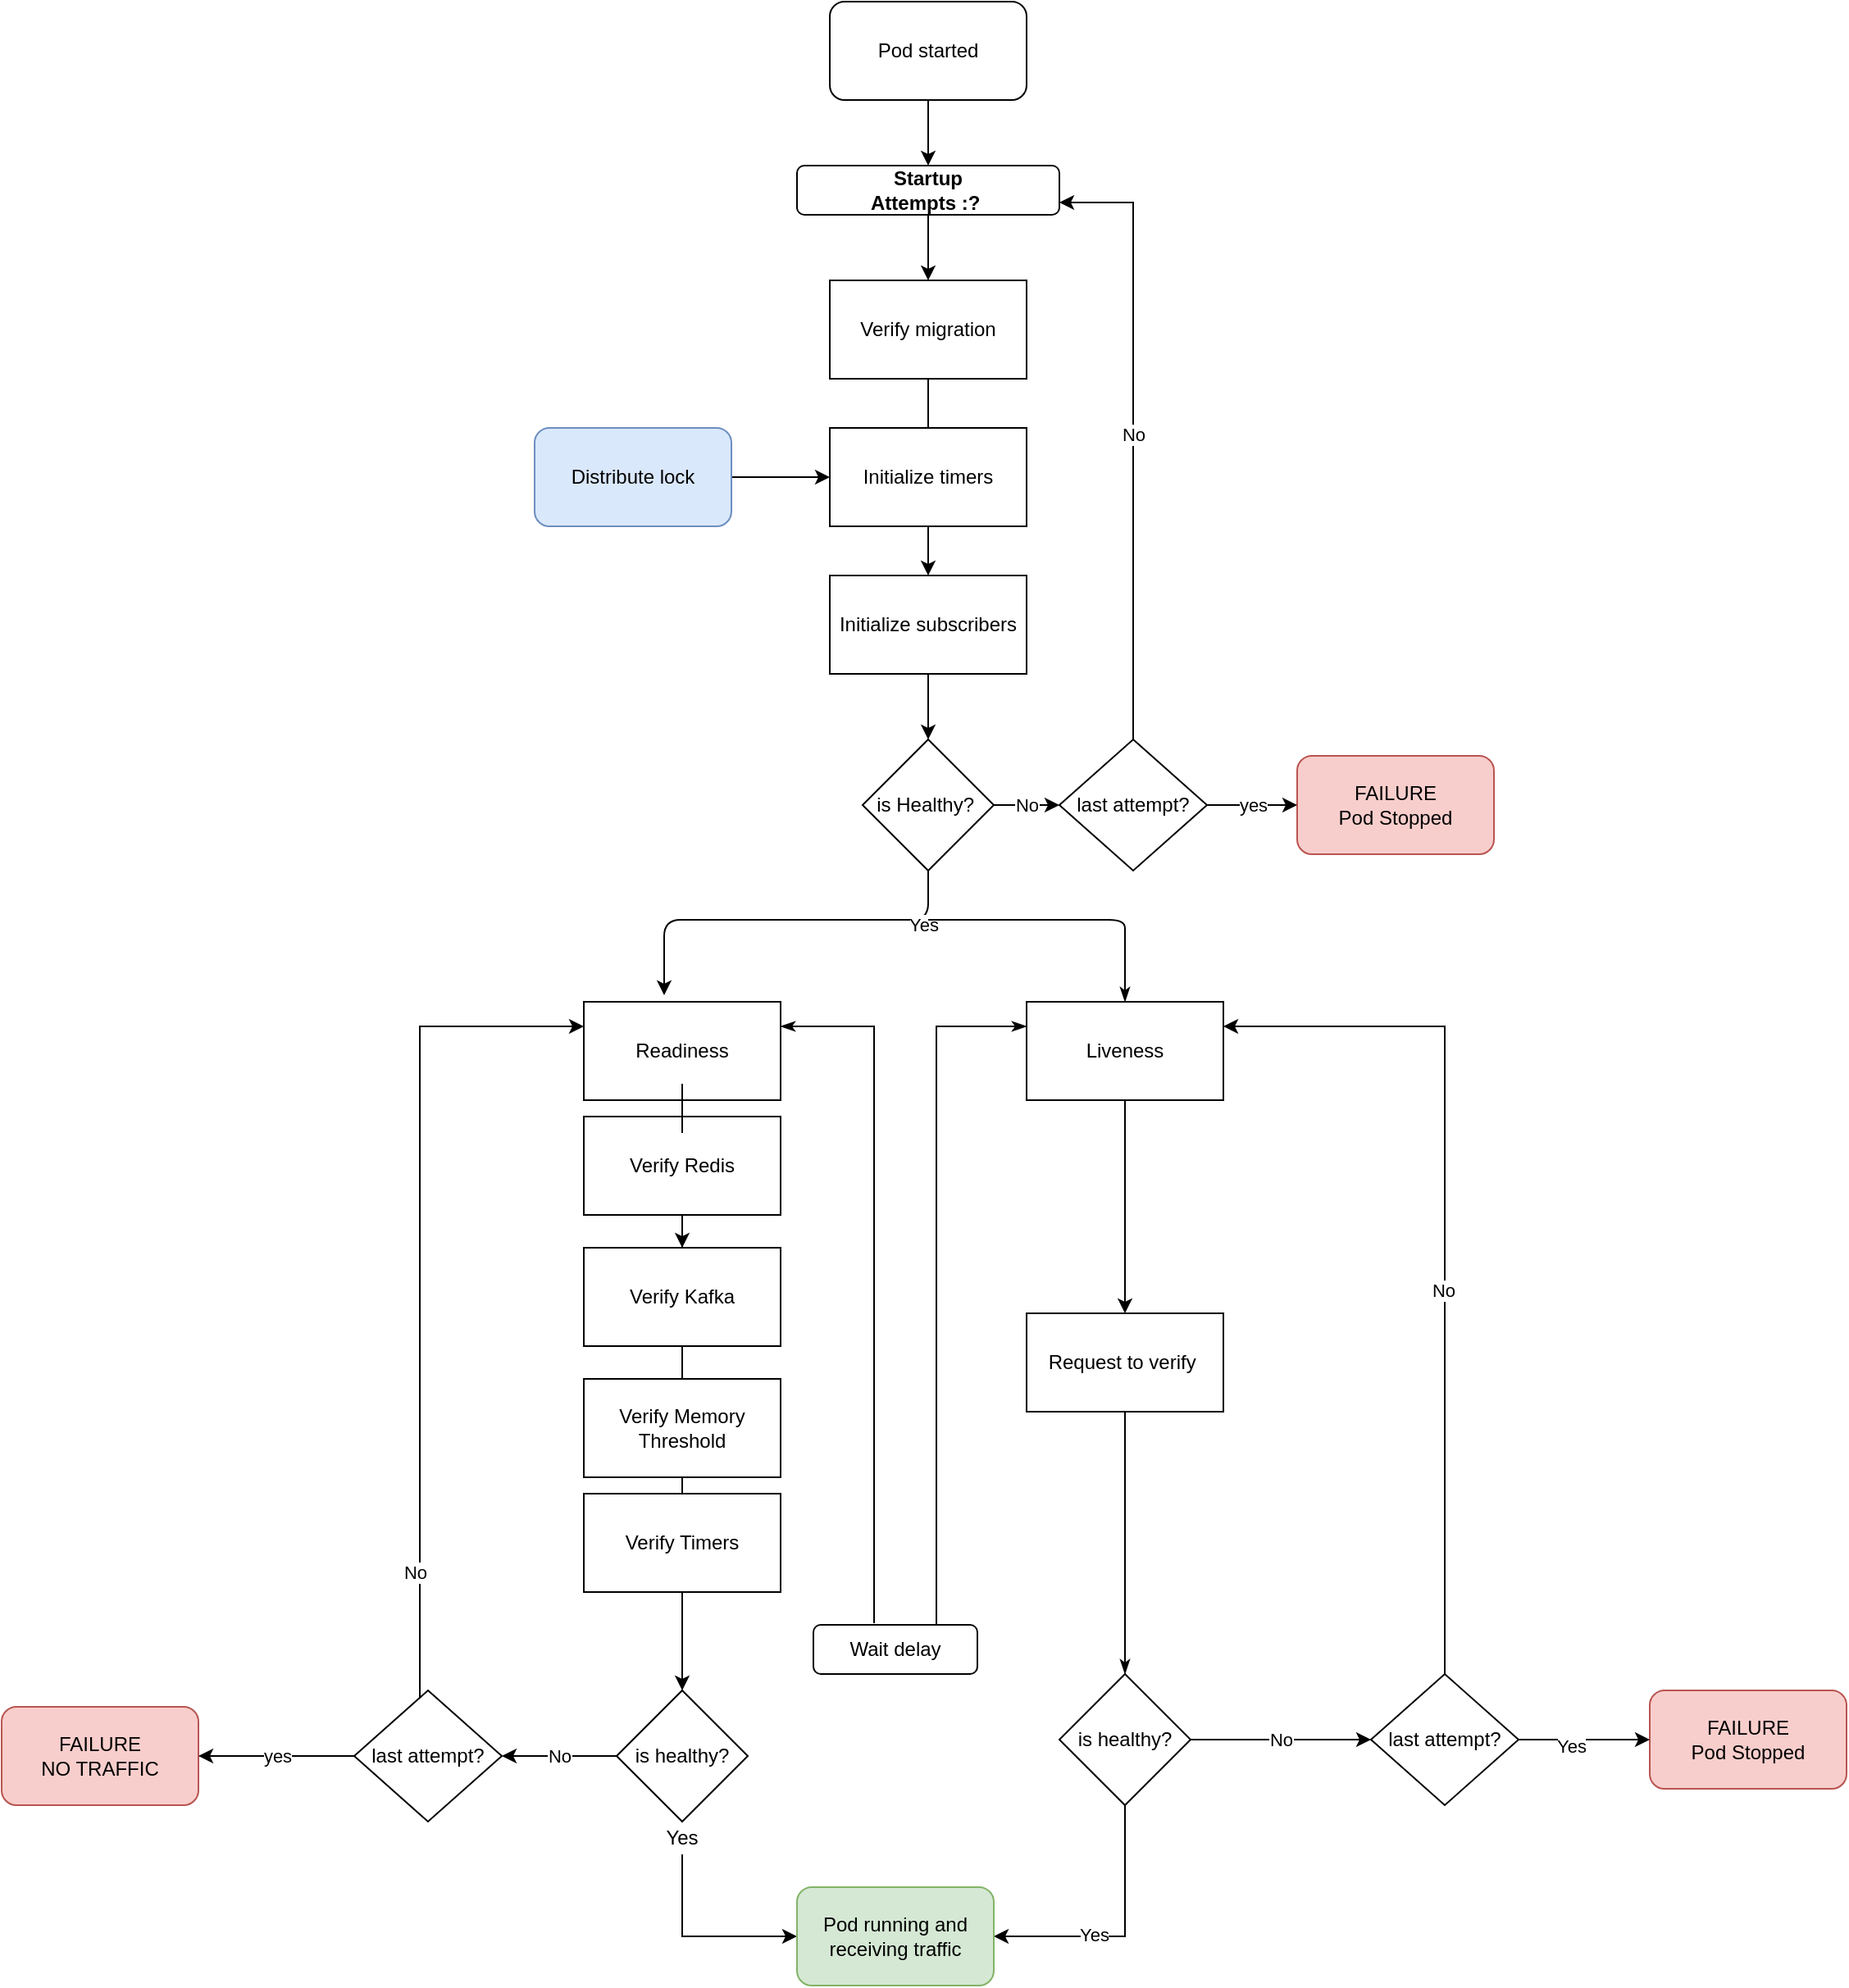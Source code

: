 <mxfile version="15.1.4" type="github">
  <diagram id="kgpKYQtTHZ0yAKxKKP6v" name="Page-1">
    <mxGraphModel dx="2272" dy="1805" grid="1" gridSize="10" guides="1" tooltips="1" connect="1" arrows="1" fold="1" page="1" pageScale="1" pageWidth="850" pageHeight="1100" math="0" shadow="0">
      <root>
        <mxCell id="0" />
        <mxCell id="1" parent="0" />
        <mxCell id="b19eHCCUPlFQnzbPp85T-17" value="" style="edgeStyle=orthogonalEdgeStyle;rounded=0;orthogonalLoop=1;jettySize=auto;html=1;startArrow=none;" parent="1" source="b19eHCCUPlFQnzbPp85T-5" target="b19eHCCUPlFQnzbPp85T-6" edge="1">
          <mxGeometry relative="1" as="geometry" />
        </mxCell>
        <mxCell id="b19eHCCUPlFQnzbPp85T-2" value="Readiness" style="rounded=0;whiteSpace=wrap;html=1;" parent="1" vertex="1">
          <mxGeometry x="-70" y="410" width="120" height="60" as="geometry" />
        </mxCell>
        <mxCell id="b19eHCCUPlFQnzbPp85T-19" value="" style="edgeStyle=orthogonalEdgeStyle;rounded=0;orthogonalLoop=1;jettySize=auto;html=1;" parent="1" source="b19eHCCUPlFQnzbPp85T-3" target="b19eHCCUPlFQnzbPp85T-4" edge="1">
          <mxGeometry relative="1" as="geometry" />
        </mxCell>
        <mxCell id="b19eHCCUPlFQnzbPp85T-3" value="Liveness" style="rounded=0;whiteSpace=wrap;html=1;" parent="1" vertex="1">
          <mxGeometry x="200" y="410" width="120" height="60" as="geometry" />
        </mxCell>
        <mxCell id="b19eHCCUPlFQnzbPp85T-47" value="" style="edgeStyle=none;rounded=0;orthogonalLoop=1;jettySize=auto;html=1;startArrow=none;startFill=0;endArrow=classicThin;endFill=1;" parent="1" source="b19eHCCUPlFQnzbPp85T-4" target="b19eHCCUPlFQnzbPp85T-46" edge="1">
          <mxGeometry relative="1" as="geometry" />
        </mxCell>
        <mxCell id="b19eHCCUPlFQnzbPp85T-4" value="Request to verify&amp;nbsp;" style="rounded=0;whiteSpace=wrap;html=1;" parent="1" vertex="1">
          <mxGeometry x="200" y="600" width="120" height="60" as="geometry" />
        </mxCell>
        <mxCell id="b19eHCCUPlFQnzbPp85T-18" value="" style="edgeStyle=orthogonalEdgeStyle;rounded=0;orthogonalLoop=1;jettySize=auto;html=1;" parent="1" source="b19eHCCUPlFQnzbPp85T-6" target="b19eHCCUPlFQnzbPp85T-44" edge="1">
          <mxGeometry relative="1" as="geometry">
            <mxPoint x="-10" y="720" as="targetPoint" />
          </mxGeometry>
        </mxCell>
        <mxCell id="b19eHCCUPlFQnzbPp85T-6" value="Verify Kafka" style="rounded=0;whiteSpace=wrap;html=1;" parent="1" vertex="1">
          <mxGeometry x="-70" y="560" width="120" height="60" as="geometry" />
        </mxCell>
        <mxCell id="b19eHCCUPlFQnzbPp85T-8" value="Verify Memory&lt;br&gt;Threshold" style="rounded=0;whiteSpace=wrap;html=1;" parent="1" vertex="1">
          <mxGeometry x="-70" y="640" width="120" height="60" as="geometry" />
        </mxCell>
        <mxCell id="b19eHCCUPlFQnzbPp85T-16" value="" style="edgeStyle=orthogonalEdgeStyle;rounded=0;orthogonalLoop=1;jettySize=auto;html=1;" parent="1" source="b19eHCCUPlFQnzbPp85T-10" target="b19eHCCUPlFQnzbPp85T-12" edge="1">
          <mxGeometry relative="1" as="geometry" />
        </mxCell>
        <mxCell id="b19eHCCUPlFQnzbPp85T-10" value="Verify migration" style="rounded=0;whiteSpace=wrap;html=1;" parent="1" vertex="1">
          <mxGeometry x="80" y="-30" width="120" height="60" as="geometry" />
        </mxCell>
        <mxCell id="b19eHCCUPlFQnzbPp85T-11" value="Initialize timers" style="rounded=0;whiteSpace=wrap;html=1;" parent="1" vertex="1">
          <mxGeometry x="80" y="60" width="120" height="60" as="geometry" />
        </mxCell>
        <mxCell id="b19eHCCUPlFQnzbPp85T-33" style="edgeStyle=orthogonalEdgeStyle;rounded=0;orthogonalLoop=1;jettySize=auto;html=1;entryX=0.5;entryY=0;entryDx=0;entryDy=0;" parent="1" source="b19eHCCUPlFQnzbPp85T-12" target="b19eHCCUPlFQnzbPp85T-32" edge="1">
          <mxGeometry relative="1" as="geometry" />
        </mxCell>
        <mxCell id="b19eHCCUPlFQnzbPp85T-12" value="Initialize subscribers" style="rounded=0;whiteSpace=wrap;html=1;" parent="1" vertex="1">
          <mxGeometry x="80" y="150" width="120" height="60" as="geometry" />
        </mxCell>
        <mxCell id="b19eHCCUPlFQnzbPp85T-14" value="" style="edgeStyle=orthogonalEdgeStyle;rounded=0;orthogonalLoop=1;jettySize=auto;html=1;" parent="1" source="b19eHCCUPlFQnzbPp85T-13" target="b19eHCCUPlFQnzbPp85T-11" edge="1">
          <mxGeometry relative="1" as="geometry" />
        </mxCell>
        <mxCell id="b19eHCCUPlFQnzbPp85T-13" value="Distribute lock" style="rounded=1;whiteSpace=wrap;html=1;fillColor=#dae8fc;strokeColor=#6c8ebf;" parent="1" vertex="1">
          <mxGeometry x="-100" y="60" width="120" height="60" as="geometry" />
        </mxCell>
        <mxCell id="b19eHCCUPlFQnzbPp85T-25" value="" style="edgeStyle=orthogonalEdgeStyle;rounded=0;orthogonalLoop=1;jettySize=auto;html=1;" parent="1" source="b19eHCCUPlFQnzbPp85T-23" edge="1">
          <mxGeometry relative="1" as="geometry">
            <mxPoint x="140" y="-100" as="targetPoint" />
          </mxGeometry>
        </mxCell>
        <mxCell id="b19eHCCUPlFQnzbPp85T-23" value="Pod started" style="rounded=1;whiteSpace=wrap;html=1;" parent="1" vertex="1">
          <mxGeometry x="80" y="-200" width="120" height="60" as="geometry" />
        </mxCell>
        <mxCell id="MtgXATwaOglnKEJqmrv8-2" value="" style="edgeStyle=orthogonalEdgeStyle;rounded=0;orthogonalLoop=1;jettySize=auto;html=1;" parent="1" source="b19eHCCUPlFQnzbPp85T-28" target="b19eHCCUPlFQnzbPp85T-10" edge="1">
          <mxGeometry relative="1" as="geometry" />
        </mxCell>
        <mxCell id="b19eHCCUPlFQnzbPp85T-28" value="&lt;b&gt;Startup&lt;br&gt;Attempts :?&lt;/b&gt;&amp;nbsp;" style="rounded=1;whiteSpace=wrap;html=1;" parent="1" vertex="1">
          <mxGeometry x="60" y="-100" width="160" height="30" as="geometry" />
        </mxCell>
        <mxCell id="b19eHCCUPlFQnzbPp85T-30" value="FAILURE&lt;br&gt;NO TRAFFIC" style="rounded=1;whiteSpace=wrap;html=1;fillColor=#f8cecc;strokeColor=#b85450;" parent="1" vertex="1">
          <mxGeometry x="-425" y="840" width="120" height="60" as="geometry" />
        </mxCell>
        <mxCell id="b19eHCCUPlFQnzbPp85T-35" value="" style="rounded=1;orthogonalLoop=1;jettySize=auto;html=1;exitX=0.5;exitY=1;exitDx=0;exitDy=0;" parent="1" source="b19eHCCUPlFQnzbPp85T-32" edge="1">
          <mxGeometry relative="1" as="geometry">
            <mxPoint x="140" y="480" as="sourcePoint" />
            <mxPoint x="-21" y="406" as="targetPoint" />
            <Array as="points">
              <mxPoint x="140" y="360" />
              <mxPoint x="-21" y="360" />
            </Array>
          </mxGeometry>
        </mxCell>
        <mxCell id="b19eHCCUPlFQnzbPp85T-36" value="Yes" style="edgeLabel;html=1;align=center;verticalAlign=middle;resizable=0;points=[];" parent="b19eHCCUPlFQnzbPp85T-35" vertex="1" connectable="0">
          <mxGeometry x="-0.222" y="3" relative="1" as="geometry">
            <mxPoint x="59" as="offset" />
          </mxGeometry>
        </mxCell>
        <mxCell id="MtgXATwaOglnKEJqmrv8-23" value="No" style="edgeStyle=orthogonalEdgeStyle;rounded=0;orthogonalLoop=1;jettySize=auto;html=1;" parent="1" source="b19eHCCUPlFQnzbPp85T-32" target="MtgXATwaOglnKEJqmrv8-22" edge="1">
          <mxGeometry relative="1" as="geometry" />
        </mxCell>
        <mxCell id="b19eHCCUPlFQnzbPp85T-32" value="is Healthy?&amp;nbsp;" style="rhombus;whiteSpace=wrap;html=1;" parent="1" vertex="1">
          <mxGeometry x="100" y="250" width="80" height="80" as="geometry" />
        </mxCell>
        <mxCell id="b19eHCCUPlFQnzbPp85T-5" value="Verify Redis" style="rounded=0;whiteSpace=wrap;html=1;" parent="1" vertex="1">
          <mxGeometry x="-70" y="480" width="120" height="60" as="geometry" />
        </mxCell>
        <mxCell id="b19eHCCUPlFQnzbPp85T-37" value="" style="edgeStyle=orthogonalEdgeStyle;rounded=0;orthogonalLoop=1;jettySize=auto;html=1;endArrow=none;" parent="1" source="b19eHCCUPlFQnzbPp85T-2" target="b19eHCCUPlFQnzbPp85T-5" edge="1">
          <mxGeometry relative="1" as="geometry">
            <mxPoint y="460" as="sourcePoint" />
            <mxPoint x="30" y="660" as="targetPoint" />
            <Array as="points" />
          </mxGeometry>
        </mxCell>
        <mxCell id="b19eHCCUPlFQnzbPp85T-39" value="" style="endArrow=classicThin;html=1;entryX=0.5;entryY=0;entryDx=0;entryDy=0;startArrow=none;startFill=0;endFill=1;" parent="1" target="b19eHCCUPlFQnzbPp85T-3" edge="1">
          <mxGeometry width="50" height="50" relative="1" as="geometry">
            <mxPoint x="140" y="360" as="sourcePoint" />
            <mxPoint x="240" y="370" as="targetPoint" />
            <Array as="points">
              <mxPoint x="260" y="360" />
              <mxPoint x="260" y="370" />
            </Array>
          </mxGeometry>
        </mxCell>
        <mxCell id="b19eHCCUPlFQnzbPp85T-41" style="edgeStyle=none;rounded=0;orthogonalLoop=1;jettySize=auto;html=1;entryX=1;entryY=0.25;entryDx=0;entryDy=0;startArrow=none;startFill=0;endArrow=classicThin;endFill=1;exitX=0.37;exitY=-0.033;exitDx=0;exitDy=0;exitPerimeter=0;" parent="1" source="b19eHCCUPlFQnzbPp85T-40" target="b19eHCCUPlFQnzbPp85T-2" edge="1">
          <mxGeometry relative="1" as="geometry">
            <Array as="points">
              <mxPoint x="107" y="425" />
            </Array>
          </mxGeometry>
        </mxCell>
        <mxCell id="b19eHCCUPlFQnzbPp85T-42" style="edgeStyle=none;rounded=0;orthogonalLoop=1;jettySize=auto;html=1;entryX=0;entryY=0.25;entryDx=0;entryDy=0;startArrow=none;startFill=0;endArrow=classicThin;endFill=1;exitX=0.75;exitY=0;exitDx=0;exitDy=0;" parent="1" source="b19eHCCUPlFQnzbPp85T-40" target="b19eHCCUPlFQnzbPp85T-3" edge="1">
          <mxGeometry relative="1" as="geometry">
            <Array as="points">
              <mxPoint x="145" y="460" />
              <mxPoint x="145" y="425" />
            </Array>
          </mxGeometry>
        </mxCell>
        <mxCell id="b19eHCCUPlFQnzbPp85T-40" value="Wait delay" style="rounded=1;whiteSpace=wrap;html=1;" parent="1" vertex="1">
          <mxGeometry x="70" y="790" width="100" height="30" as="geometry" />
        </mxCell>
        <mxCell id="MtgXATwaOglnKEJqmrv8-3" style="edgeStyle=orthogonalEdgeStyle;rounded=0;orthogonalLoop=1;jettySize=auto;html=1;entryX=0;entryY=0.5;entryDx=0;entryDy=0;startArrow=none;" parent="1" source="MtgXATwaOglnKEJqmrv8-5" target="MtgXATwaOglnKEJqmrv8-4" edge="1">
          <mxGeometry relative="1" as="geometry">
            <mxPoint x="-10" y="950" as="targetPoint" />
            <Array as="points">
              <mxPoint x="-10" y="980" />
            </Array>
          </mxGeometry>
        </mxCell>
        <mxCell id="MtgXATwaOglnKEJqmrv8-9" value="No" style="edgeStyle=orthogonalEdgeStyle;rounded=0;orthogonalLoop=1;jettySize=auto;html=1;" parent="1" source="b19eHCCUPlFQnzbPp85T-44" edge="1">
          <mxGeometry relative="1" as="geometry">
            <mxPoint x="-120" y="870" as="targetPoint" />
            <Array as="points">
              <mxPoint x="-70" y="870" />
              <mxPoint x="-70" y="870" />
            </Array>
          </mxGeometry>
        </mxCell>
        <mxCell id="b19eHCCUPlFQnzbPp85T-44" value="is healthy?" style="rhombus;whiteSpace=wrap;html=1;" parent="1" vertex="1">
          <mxGeometry x="-50" y="830" width="80" height="80" as="geometry" />
        </mxCell>
        <mxCell id="MtgXATwaOglnKEJqmrv8-7" style="edgeStyle=orthogonalEdgeStyle;rounded=0;orthogonalLoop=1;jettySize=auto;html=1;entryX=1;entryY=0.5;entryDx=0;entryDy=0;" parent="1" source="b19eHCCUPlFQnzbPp85T-46" target="MtgXATwaOglnKEJqmrv8-4" edge="1">
          <mxGeometry relative="1" as="geometry">
            <Array as="points">
              <mxPoint x="260" y="980" />
            </Array>
          </mxGeometry>
        </mxCell>
        <mxCell id="MtgXATwaOglnKEJqmrv8-8" value="Yes" style="edgeLabel;html=1;align=center;verticalAlign=middle;resizable=0;points=[];" parent="MtgXATwaOglnKEJqmrv8-7" vertex="1" connectable="0">
          <mxGeometry x="0.24" y="-1" relative="1" as="geometry">
            <mxPoint as="offset" />
          </mxGeometry>
        </mxCell>
        <mxCell id="MtgXATwaOglnKEJqmrv8-15" value="No" style="edgeStyle=orthogonalEdgeStyle;rounded=0;orthogonalLoop=1;jettySize=auto;html=1;" parent="1" source="b19eHCCUPlFQnzbPp85T-46" target="MtgXATwaOglnKEJqmrv8-17" edge="1">
          <mxGeometry relative="1" as="geometry" />
        </mxCell>
        <mxCell id="b19eHCCUPlFQnzbPp85T-46" value="is healthy?" style="rhombus;whiteSpace=wrap;html=1;" parent="1" vertex="1">
          <mxGeometry x="220" y="820" width="80" height="80" as="geometry" />
        </mxCell>
        <mxCell id="MtgXATwaOglnKEJqmrv8-4" value="Pod running and receiving traffic" style="rounded=1;whiteSpace=wrap;html=1;fillColor=#d5e8d4;strokeColor=#82b366;" parent="1" vertex="1">
          <mxGeometry x="60" y="950" width="120" height="60" as="geometry" />
        </mxCell>
        <mxCell id="MtgXATwaOglnKEJqmrv8-5" value="Yes" style="text;html=1;strokeColor=none;fillColor=none;align=center;verticalAlign=middle;whiteSpace=wrap;rounded=0;" parent="1" vertex="1">
          <mxGeometry x="-30" y="910" width="40" height="20" as="geometry" />
        </mxCell>
        <mxCell id="MtgXATwaOglnKEJqmrv8-11" style="edgeStyle=orthogonalEdgeStyle;rounded=0;orthogonalLoop=1;jettySize=auto;html=1;entryX=0;entryY=0.25;entryDx=0;entryDy=0;" parent="1" source="MtgXATwaOglnKEJqmrv8-10" target="b19eHCCUPlFQnzbPp85T-2" edge="1">
          <mxGeometry relative="1" as="geometry">
            <Array as="points">
              <mxPoint x="-170" y="425" />
            </Array>
          </mxGeometry>
        </mxCell>
        <mxCell id="MtgXATwaOglnKEJqmrv8-12" value="No" style="edgeLabel;html=1;align=center;verticalAlign=middle;resizable=0;points=[];" parent="MtgXATwaOglnKEJqmrv8-11" vertex="1" connectable="0">
          <mxGeometry x="-0.698" y="3" relative="1" as="geometry">
            <mxPoint as="offset" />
          </mxGeometry>
        </mxCell>
        <mxCell id="MtgXATwaOglnKEJqmrv8-13" value="yes" style="edgeStyle=orthogonalEdgeStyle;rounded=0;orthogonalLoop=1;jettySize=auto;html=1;" parent="1" source="MtgXATwaOglnKEJqmrv8-10" target="b19eHCCUPlFQnzbPp85T-30" edge="1">
          <mxGeometry relative="1" as="geometry" />
        </mxCell>
        <mxCell id="MtgXATwaOglnKEJqmrv8-10" value="last attempt?" style="rhombus;whiteSpace=wrap;html=1;" parent="1" vertex="1">
          <mxGeometry x="-210" y="830" width="90" height="80" as="geometry" />
        </mxCell>
        <mxCell id="MtgXATwaOglnKEJqmrv8-14" value="FAILURE&lt;br&gt;Pod Stopped" style="rounded=1;whiteSpace=wrap;html=1;fillColor=#f8cecc;strokeColor=#b85450;" parent="1" vertex="1">
          <mxGeometry x="580" y="830" width="120" height="60" as="geometry" />
        </mxCell>
        <mxCell id="MtgXATwaOglnKEJqmrv8-16" value="FAILURE&lt;br&gt;Pod Stopped" style="rounded=1;whiteSpace=wrap;html=1;fillColor=#f8cecc;strokeColor=#b85450;" parent="1" vertex="1">
          <mxGeometry x="365" y="260" width="120" height="60" as="geometry" />
        </mxCell>
        <mxCell id="MtgXATwaOglnKEJqmrv8-18" style="edgeStyle=orthogonalEdgeStyle;rounded=0;orthogonalLoop=1;jettySize=auto;html=1;entryX=0;entryY=0.5;entryDx=0;entryDy=0;" parent="1" source="MtgXATwaOglnKEJqmrv8-17" target="MtgXATwaOglnKEJqmrv8-14" edge="1">
          <mxGeometry relative="1" as="geometry" />
        </mxCell>
        <mxCell id="MtgXATwaOglnKEJqmrv8-19" value="Yes" style="edgeLabel;html=1;align=center;verticalAlign=middle;resizable=0;points=[];" parent="MtgXATwaOglnKEJqmrv8-18" vertex="1" connectable="0">
          <mxGeometry x="-0.217" y="-4" relative="1" as="geometry">
            <mxPoint as="offset" />
          </mxGeometry>
        </mxCell>
        <mxCell id="MtgXATwaOglnKEJqmrv8-20" style="edgeStyle=orthogonalEdgeStyle;rounded=0;orthogonalLoop=1;jettySize=auto;html=1;entryX=1;entryY=0.25;entryDx=0;entryDy=0;" parent="1" source="MtgXATwaOglnKEJqmrv8-17" target="b19eHCCUPlFQnzbPp85T-3" edge="1">
          <mxGeometry relative="1" as="geometry">
            <Array as="points">
              <mxPoint x="455" y="425" />
            </Array>
          </mxGeometry>
        </mxCell>
        <mxCell id="MtgXATwaOglnKEJqmrv8-21" value="No" style="edgeLabel;html=1;align=center;verticalAlign=middle;resizable=0;points=[];" parent="MtgXATwaOglnKEJqmrv8-20" vertex="1" connectable="0">
          <mxGeometry x="-0.116" y="1" relative="1" as="geometry">
            <mxPoint as="offset" />
          </mxGeometry>
        </mxCell>
        <mxCell id="MtgXATwaOglnKEJqmrv8-17" value="last attempt?" style="rhombus;whiteSpace=wrap;html=1;" parent="1" vertex="1">
          <mxGeometry x="410" y="820" width="90" height="80" as="geometry" />
        </mxCell>
        <mxCell id="MtgXATwaOglnKEJqmrv8-24" value="yes" style="edgeStyle=orthogonalEdgeStyle;rounded=0;orthogonalLoop=1;jettySize=auto;html=1;" parent="1" source="MtgXATwaOglnKEJqmrv8-22" target="MtgXATwaOglnKEJqmrv8-16" edge="1">
          <mxGeometry relative="1" as="geometry" />
        </mxCell>
        <mxCell id="MtgXATwaOglnKEJqmrv8-25" value="No" style="edgeStyle=orthogonalEdgeStyle;rounded=0;orthogonalLoop=1;jettySize=auto;html=1;entryX=1;entryY=0.75;entryDx=0;entryDy=0;" parent="1" source="MtgXATwaOglnKEJqmrv8-22" target="b19eHCCUPlFQnzbPp85T-28" edge="1">
          <mxGeometry relative="1" as="geometry" />
        </mxCell>
        <mxCell id="MtgXATwaOglnKEJqmrv8-22" value="last attempt?" style="rhombus;whiteSpace=wrap;html=1;" parent="1" vertex="1">
          <mxGeometry x="220" y="250" width="90" height="80" as="geometry" />
        </mxCell>
        <mxCell id="uu7P1-7XbejeDgMFut-s-1" value="Verify Timers" style="rounded=0;whiteSpace=wrap;html=1;" vertex="1" parent="1">
          <mxGeometry x="-70" y="710" width="120" height="60" as="geometry" />
        </mxCell>
      </root>
    </mxGraphModel>
  </diagram>
</mxfile>
